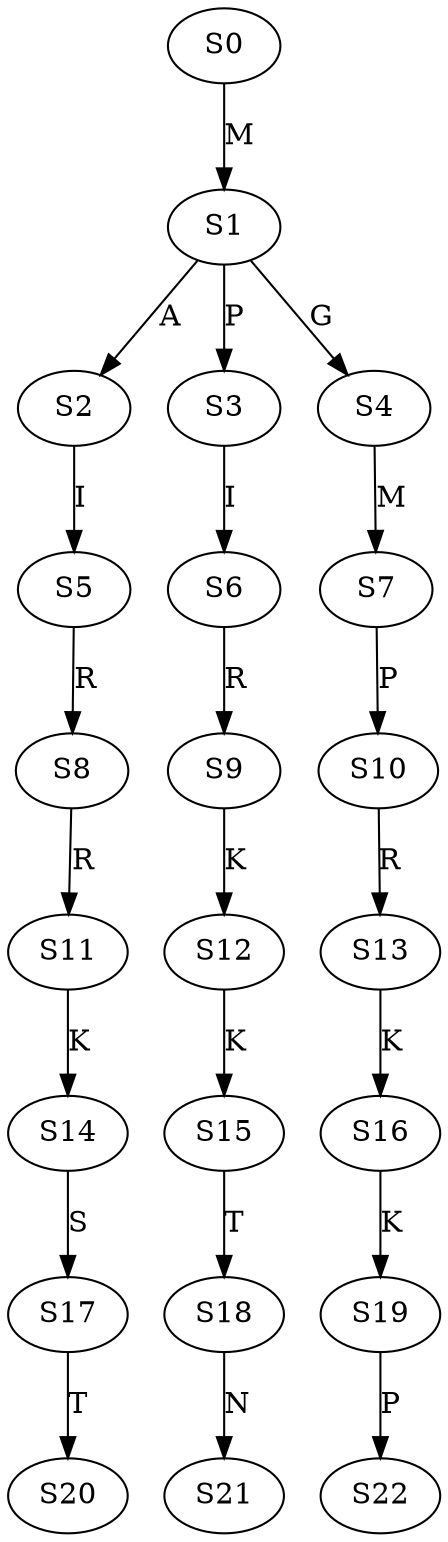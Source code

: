 strict digraph  {
	S0 -> S1 [ label = M ];
	S1 -> S2 [ label = A ];
	S1 -> S3 [ label = P ];
	S1 -> S4 [ label = G ];
	S2 -> S5 [ label = I ];
	S3 -> S6 [ label = I ];
	S4 -> S7 [ label = M ];
	S5 -> S8 [ label = R ];
	S6 -> S9 [ label = R ];
	S7 -> S10 [ label = P ];
	S8 -> S11 [ label = R ];
	S9 -> S12 [ label = K ];
	S10 -> S13 [ label = R ];
	S11 -> S14 [ label = K ];
	S12 -> S15 [ label = K ];
	S13 -> S16 [ label = K ];
	S14 -> S17 [ label = S ];
	S15 -> S18 [ label = T ];
	S16 -> S19 [ label = K ];
	S17 -> S20 [ label = T ];
	S18 -> S21 [ label = N ];
	S19 -> S22 [ label = P ];
}
